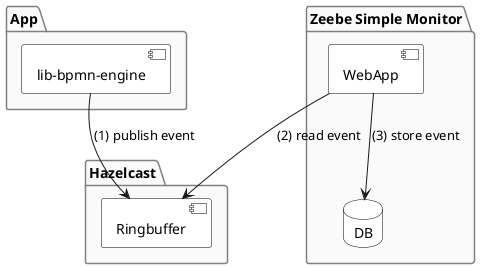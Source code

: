 @startuml

package App #line:gray;back:fafafa {
  [lib-bpmn-engine] #line:black;back:white
}

package Hazelcast #line:gray;back:fafafa {
  [Ringbuffer] #line:black;back:white
}

package "Zeebe Simple Monitor" #line:gray;back:fafafa {
  [WebApp] #line:black;back:white
  database DB #line:black;back:white
}

[lib-bpmn-engine] --> [Ringbuffer] : (1) publish event
[WebApp] --> [Ringbuffer] : (2) read event
[WebApp] --> DB: (3) store event

@enduml
